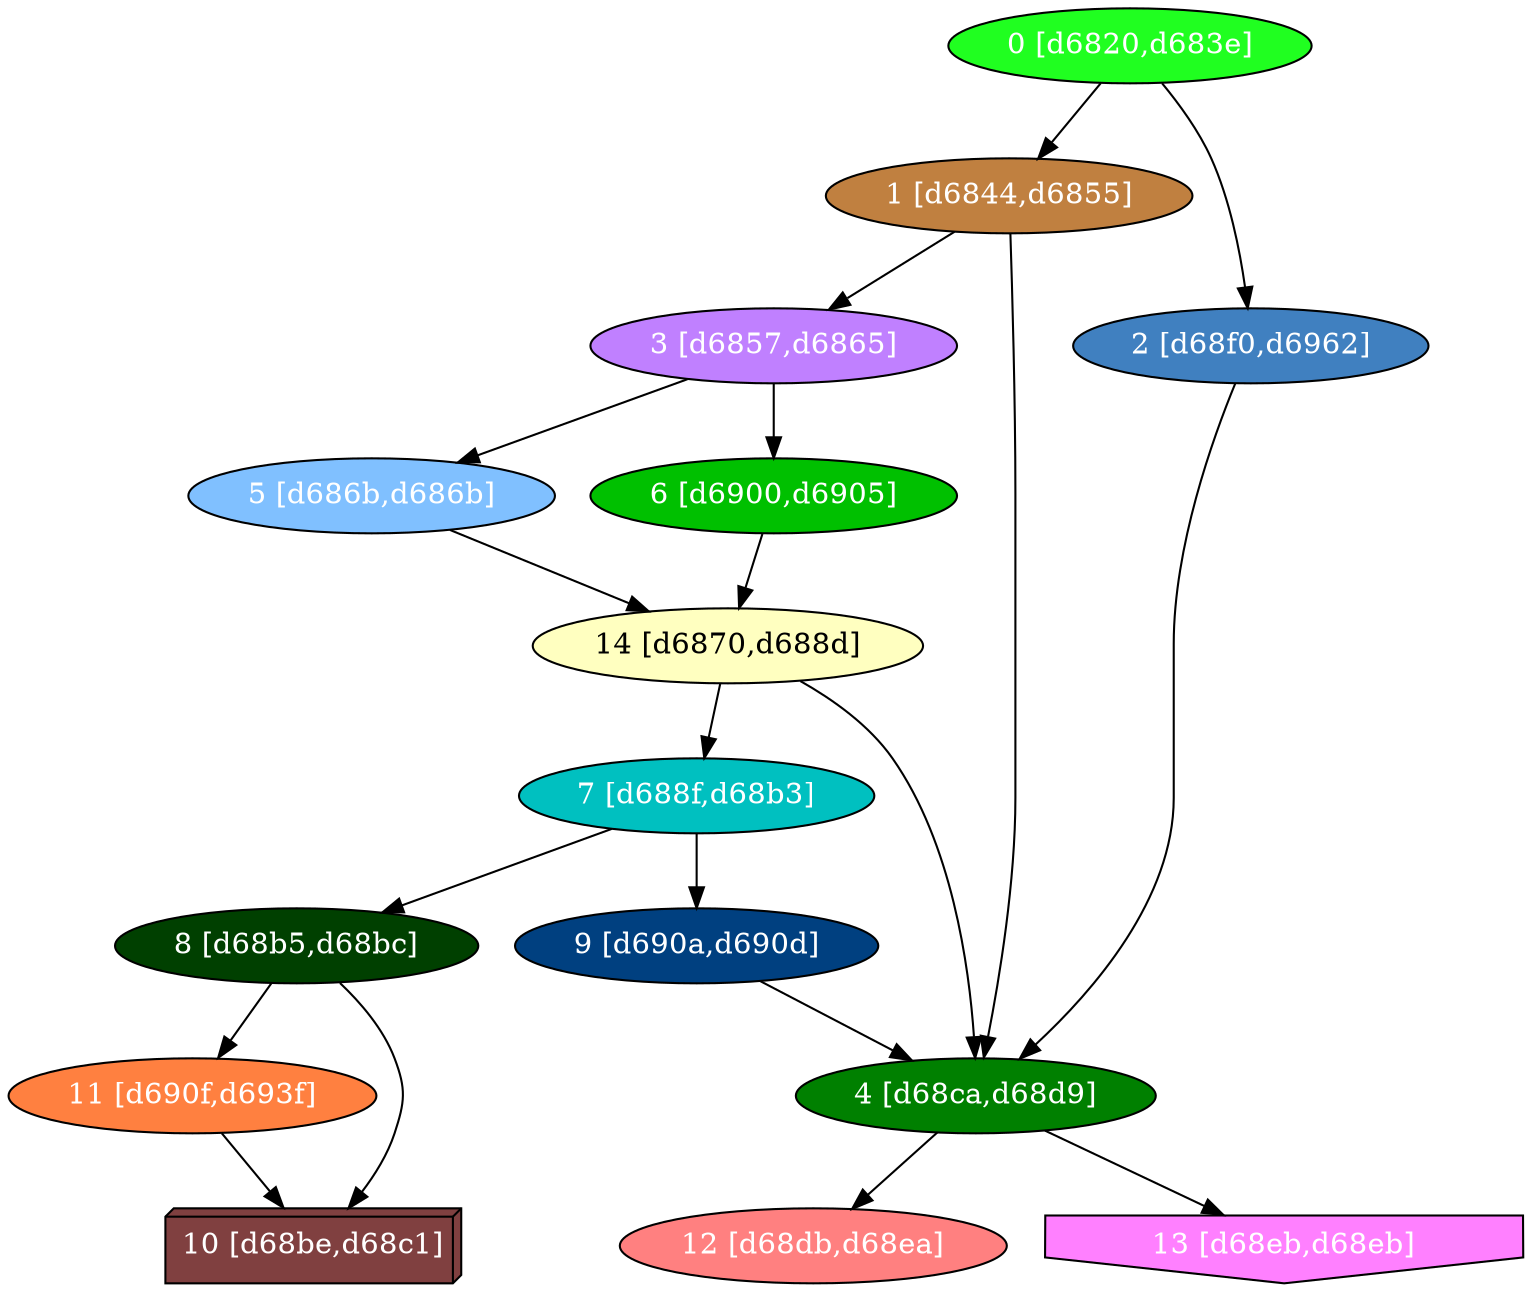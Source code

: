 diGraph libnss3{
	libnss3_0  [style=filled fillcolor="#20FF20" fontcolor="#ffffff" shape=oval label="0 [d6820,d683e]"]
	libnss3_1  [style=filled fillcolor="#C08040" fontcolor="#ffffff" shape=oval label="1 [d6844,d6855]"]
	libnss3_2  [style=filled fillcolor="#4080C0" fontcolor="#ffffff" shape=oval label="2 [d68f0,d6962]"]
	libnss3_3  [style=filled fillcolor="#C080FF" fontcolor="#ffffff" shape=oval label="3 [d6857,d6865]"]
	libnss3_4  [style=filled fillcolor="#008000" fontcolor="#ffffff" shape=oval label="4 [d68ca,d68d9]"]
	libnss3_5  [style=filled fillcolor="#80C0FF" fontcolor="#ffffff" shape=oval label="5 [d686b,d686b]"]
	libnss3_6  [style=filled fillcolor="#00C000" fontcolor="#ffffff" shape=oval label="6 [d6900,d6905]"]
	libnss3_7  [style=filled fillcolor="#00C0C0" fontcolor="#ffffff" shape=oval label="7 [d688f,d68b3]"]
	libnss3_8  [style=filled fillcolor="#004000" fontcolor="#ffffff" shape=oval label="8 [d68b5,d68bc]"]
	libnss3_9  [style=filled fillcolor="#004080" fontcolor="#ffffff" shape=oval label="9 [d690a,d690d]"]
	libnss3_a  [style=filled fillcolor="#804040" fontcolor="#ffffff" shape=box3d label="10 [d68be,d68c1]"]
	libnss3_b  [style=filled fillcolor="#FF8040" fontcolor="#ffffff" shape=oval label="11 [d690f,d693f]"]
	libnss3_c  [style=filled fillcolor="#FF8080" fontcolor="#ffffff" shape=oval label="12 [d68db,d68ea]"]
	libnss3_d  [style=filled fillcolor="#FF80FF" fontcolor="#ffffff" shape=invhouse label="13 [d68eb,d68eb]"]
	libnss3_e  [style=filled fillcolor="#FFFFC0" fontcolor="#000000" shape=oval label="14 [d6870,d688d]"]

	libnss3_0 -> libnss3_1
	libnss3_0 -> libnss3_2
	libnss3_1 -> libnss3_3
	libnss3_1 -> libnss3_4
	libnss3_2 -> libnss3_4
	libnss3_3 -> libnss3_5
	libnss3_3 -> libnss3_6
	libnss3_4 -> libnss3_c
	libnss3_4 -> libnss3_d
	libnss3_5 -> libnss3_e
	libnss3_6 -> libnss3_e
	libnss3_7 -> libnss3_8
	libnss3_7 -> libnss3_9
	libnss3_8 -> libnss3_a
	libnss3_8 -> libnss3_b
	libnss3_9 -> libnss3_4
	libnss3_b -> libnss3_a
	libnss3_e -> libnss3_4
	libnss3_e -> libnss3_7
}